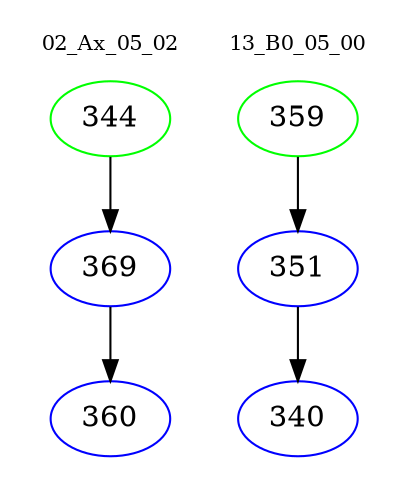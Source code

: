 digraph{
subgraph cluster_0 {
color = white
label = "02_Ax_05_02";
fontsize=10;
T0_344 [label="344", color="green"]
T0_344 -> T0_369 [color="black"]
T0_369 [label="369", color="blue"]
T0_369 -> T0_360 [color="black"]
T0_360 [label="360", color="blue"]
}
subgraph cluster_1 {
color = white
label = "13_B0_05_00";
fontsize=10;
T1_359 [label="359", color="green"]
T1_359 -> T1_351 [color="black"]
T1_351 [label="351", color="blue"]
T1_351 -> T1_340 [color="black"]
T1_340 [label="340", color="blue"]
}
}
